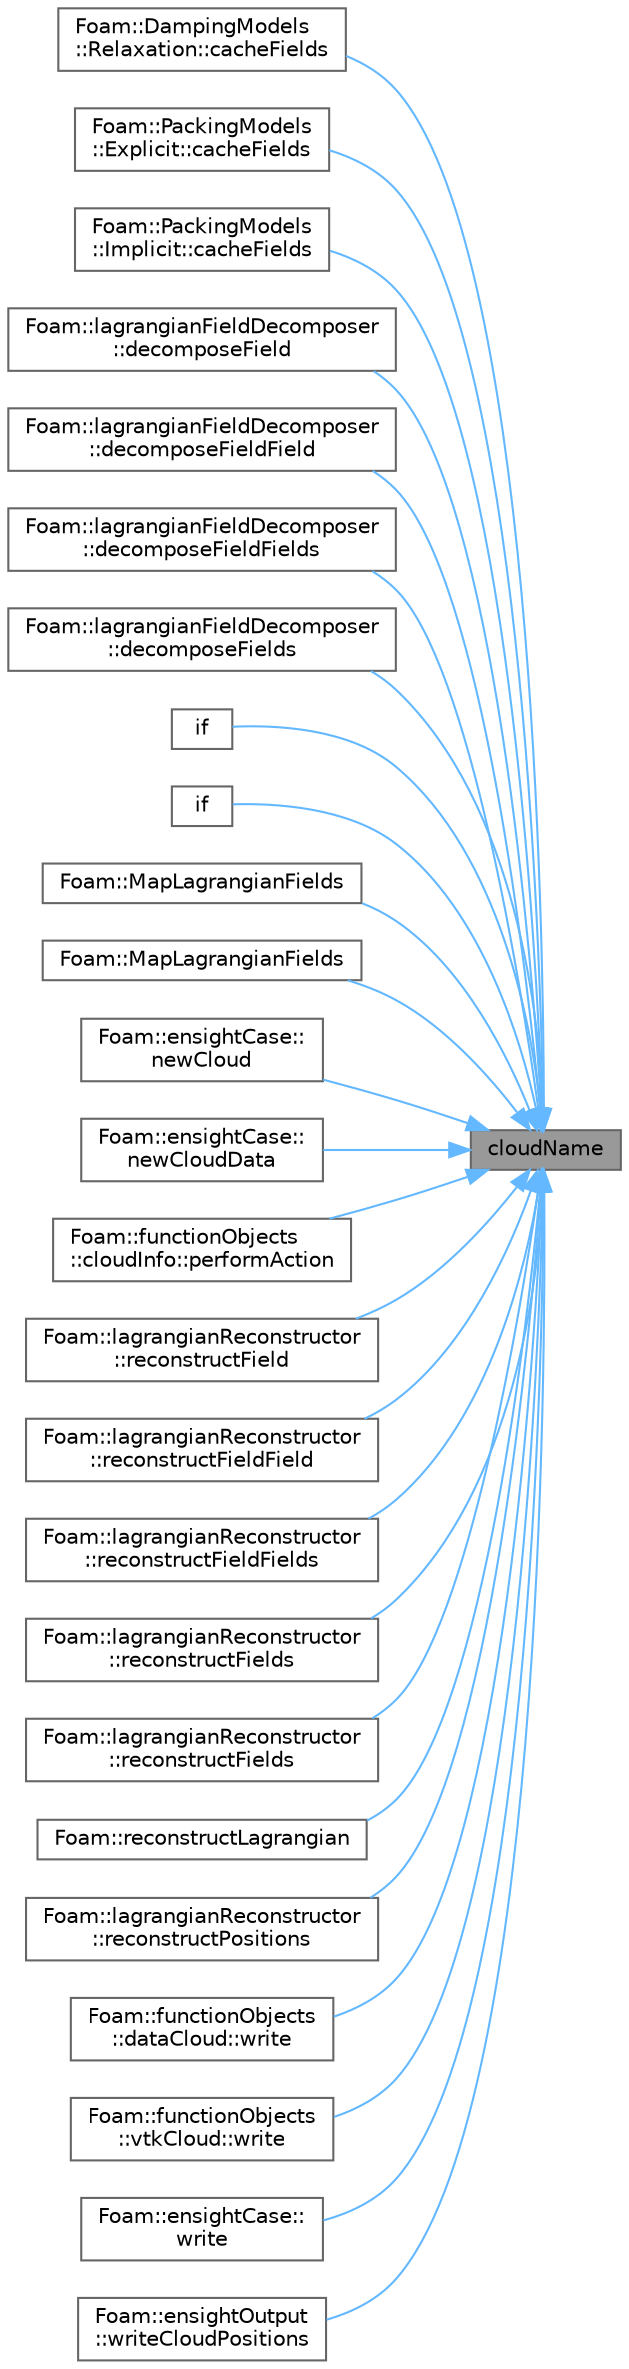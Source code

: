digraph "cloudName"
{
 // LATEX_PDF_SIZE
  bgcolor="transparent";
  edge [fontname=Helvetica,fontsize=10,labelfontname=Helvetica,labelfontsize=10];
  node [fontname=Helvetica,fontsize=10,shape=box,height=0.2,width=0.4];
  rankdir="RL";
  Node1 [id="Node000001",label="cloudName",height=0.2,width=0.4,color="gray40", fillcolor="grey60", style="filled", fontcolor="black",tooltip=" "];
  Node1 -> Node2 [id="edge1_Node000001_Node000002",dir="back",color="steelblue1",style="solid",tooltip=" "];
  Node2 [id="Node000002",label="Foam::DampingModels\l::Relaxation::cacheFields",height=0.2,width=0.4,color="grey40", fillcolor="white", style="filled",URL="$classFoam_1_1DampingModels_1_1Relaxation.html#a6005414ac27ae3e0b5a783ba216c1906",tooltip=" "];
  Node1 -> Node3 [id="edge2_Node000001_Node000003",dir="back",color="steelblue1",style="solid",tooltip=" "];
  Node3 [id="Node000003",label="Foam::PackingModels\l::Explicit::cacheFields",height=0.2,width=0.4,color="grey40", fillcolor="white", style="filled",URL="$classFoam_1_1PackingModels_1_1Explicit.html#a6005414ac27ae3e0b5a783ba216c1906",tooltip=" "];
  Node1 -> Node4 [id="edge3_Node000001_Node000004",dir="back",color="steelblue1",style="solid",tooltip=" "];
  Node4 [id="Node000004",label="Foam::PackingModels\l::Implicit::cacheFields",height=0.2,width=0.4,color="grey40", fillcolor="white", style="filled",URL="$classFoam_1_1PackingModels_1_1Implicit.html#a6005414ac27ae3e0b5a783ba216c1906",tooltip=" "];
  Node1 -> Node5 [id="edge4_Node000001_Node000005",dir="back",color="steelblue1",style="solid",tooltip=" "];
  Node5 [id="Node000005",label="Foam::lagrangianFieldDecomposer\l::decomposeField",height=0.2,width=0.4,color="grey40", fillcolor="white", style="filled",URL="$classFoam_1_1lagrangianFieldDecomposer.html#a91b0ccc4a35ffa5f892ec08160c95902",tooltip=" "];
  Node1 -> Node6 [id="edge5_Node000001_Node000006",dir="back",color="steelblue1",style="solid",tooltip=" "];
  Node6 [id="Node000006",label="Foam::lagrangianFieldDecomposer\l::decomposeFieldField",height=0.2,width=0.4,color="grey40", fillcolor="white", style="filled",URL="$classFoam_1_1lagrangianFieldDecomposer.html#aa6df32966d3d3065b9192e96c910adf3",tooltip=" "];
  Node1 -> Node7 [id="edge6_Node000001_Node000007",dir="back",color="steelblue1",style="solid",tooltip=" "];
  Node7 [id="Node000007",label="Foam::lagrangianFieldDecomposer\l::decomposeFieldFields",height=0.2,width=0.4,color="grey40", fillcolor="white", style="filled",URL="$classFoam_1_1lagrangianFieldDecomposer.html#aee3f2e423f2cd71158ccebe01276a023",tooltip=" "];
  Node1 -> Node8 [id="edge7_Node000001_Node000008",dir="back",color="steelblue1",style="solid",tooltip=" "];
  Node8 [id="Node000008",label="Foam::lagrangianFieldDecomposer\l::decomposeFields",height=0.2,width=0.4,color="grey40", fillcolor="white", style="filled",URL="$classFoam_1_1lagrangianFieldDecomposer.html#aca44e65acd4d8e25300409df2c790c2d",tooltip=" "];
  Node1 -> Node9 [id="edge8_Node000001_Node000009",dir="back",color="steelblue1",style="solid",tooltip=" "];
  Node9 [id="Node000009",label="if",height=0.2,width=0.4,color="grey40", fillcolor="white", style="filled",URL="$foamToEnsight_2convertLagrangian_8H.html#a2ea68996ab7a8586ca968515b4de34c8",tooltip=" "];
  Node1 -> Node10 [id="edge9_Node000001_Node000010",dir="back",color="steelblue1",style="solid",tooltip=" "];
  Node10 [id="Node000010",label="if",height=0.2,width=0.4,color="grey40", fillcolor="white", style="filled",URL="$findCloudFields_8H.html#a5fb14cbf07de2230764d8865b005b21f",tooltip=" "];
  Node1 -> Node11 [id="edge10_Node000001_Node000011",dir="back",color="steelblue1",style="solid",tooltip=" "];
  Node11 [id="Node000011",label="Foam::MapLagrangianFields",height=0.2,width=0.4,color="grey40", fillcolor="white", style="filled",URL="$namespaceFoam.html#ae19e336c52b947d479866ce958568ce2",tooltip=" "];
  Node1 -> Node12 [id="edge11_Node000001_Node000012",dir="back",color="steelblue1",style="solid",tooltip=" "];
  Node12 [id="Node000012",label="Foam::MapLagrangianFields",height=0.2,width=0.4,color="grey40", fillcolor="white", style="filled",URL="$namespaceFoam.html#a204c811e628e69841b974dec2750092e",tooltip=" "];
  Node1 -> Node13 [id="edge12_Node000001_Node000013",dir="back",color="steelblue1",style="solid",tooltip=" "];
  Node13 [id="Node000013",label="Foam::ensightCase::\lnewCloud",height=0.2,width=0.4,color="grey40", fillcolor="white", style="filled",URL="$classFoam_1_1ensightCase.html#a12e0aa4761faf1184b38cb0de1a7c1da",tooltip=" "];
  Node1 -> Node14 [id="edge13_Node000001_Node000014",dir="back",color="steelblue1",style="solid",tooltip=" "];
  Node14 [id="Node000014",label="Foam::ensightCase::\lnewCloudData",height=0.2,width=0.4,color="grey40", fillcolor="white", style="filled",URL="$classFoam_1_1ensightCase.html#a4b499f841ad13d39d00b5ec05370c83a",tooltip=" "];
  Node1 -> Node15 [id="edge14_Node000001_Node000015",dir="back",color="steelblue1",style="solid",tooltip=" "];
  Node15 [id="Node000015",label="Foam::functionObjects\l::cloudInfo::performAction",height=0.2,width=0.4,color="grey40", fillcolor="white", style="filled",URL="$classFoam_1_1functionObjects_1_1cloudInfo.html#a2d3bd7a9a12984036f2429e1c79880cc",tooltip=" "];
  Node1 -> Node16 [id="edge15_Node000001_Node000016",dir="back",color="steelblue1",style="solid",tooltip=" "];
  Node16 [id="Node000016",label="Foam::lagrangianReconstructor\l::reconstructField",height=0.2,width=0.4,color="grey40", fillcolor="white", style="filled",URL="$classFoam_1_1lagrangianReconstructor.html#a66823afd3e0fd48e1fd176289d33d9be",tooltip=" "];
  Node1 -> Node17 [id="edge16_Node000001_Node000017",dir="back",color="steelblue1",style="solid",tooltip=" "];
  Node17 [id="Node000017",label="Foam::lagrangianReconstructor\l::reconstructFieldField",height=0.2,width=0.4,color="grey40", fillcolor="white", style="filled",URL="$classFoam_1_1lagrangianReconstructor.html#a62acc855e35f7e7256c95abbce9cc765",tooltip=" "];
  Node1 -> Node18 [id="edge17_Node000001_Node000018",dir="back",color="steelblue1",style="solid",tooltip=" "];
  Node18 [id="Node000018",label="Foam::lagrangianReconstructor\l::reconstructFieldFields",height=0.2,width=0.4,color="grey40", fillcolor="white", style="filled",URL="$classFoam_1_1lagrangianReconstructor.html#aa743644ee398833a89ba4951b4941e19",tooltip=" "];
  Node1 -> Node19 [id="edge18_Node000001_Node000019",dir="back",color="steelblue1",style="solid",tooltip=" "];
  Node19 [id="Node000019",label="Foam::lagrangianReconstructor\l::reconstructFields",height=0.2,width=0.4,color="grey40", fillcolor="white", style="filled",URL="$classFoam_1_1lagrangianReconstructor.html#a2f966b5c1f3b426592d0ec9092865ff3",tooltip=" "];
  Node1 -> Node20 [id="edge19_Node000001_Node000020",dir="back",color="steelblue1",style="solid",tooltip=" "];
  Node20 [id="Node000020",label="Foam::lagrangianReconstructor\l::reconstructFields",height=0.2,width=0.4,color="grey40", fillcolor="white", style="filled",URL="$classFoam_1_1lagrangianReconstructor.html#aa663d200b60d3d49d25bb0af8d6a31c1",tooltip=" "];
  Node1 -> Node21 [id="edge20_Node000001_Node000021",dir="back",color="steelblue1",style="solid",tooltip=" "];
  Node21 [id="Node000021",label="Foam::reconstructLagrangian",height=0.2,width=0.4,color="grey40", fillcolor="white", style="filled",URL="$namespaceFoam.html#a4aef171e041a34170ac7f56d50aa8e26",tooltip=" "];
  Node1 -> Node22 [id="edge21_Node000001_Node000022",dir="back",color="steelblue1",style="solid",tooltip=" "];
  Node22 [id="Node000022",label="Foam::lagrangianReconstructor\l::reconstructPositions",height=0.2,width=0.4,color="grey40", fillcolor="white", style="filled",URL="$classFoam_1_1lagrangianReconstructor.html#a6673e4f0fe67c84e7888a33f47bc8e92",tooltip=" "];
  Node1 -> Node23 [id="edge22_Node000001_Node000023",dir="back",color="steelblue1",style="solid",tooltip=" "];
  Node23 [id="Node000023",label="Foam::functionObjects\l::dataCloud::write",height=0.2,width=0.4,color="grey40", fillcolor="white", style="filled",URL="$classFoam_1_1functionObjects_1_1dataCloud.html#ae8f6374e29a250261b3979bbd6e5cb40",tooltip=" "];
  Node1 -> Node24 [id="edge23_Node000001_Node000024",dir="back",color="steelblue1",style="solid",tooltip=" "];
  Node24 [id="Node000024",label="Foam::functionObjects\l::vtkCloud::write",height=0.2,width=0.4,color="grey40", fillcolor="white", style="filled",URL="$classFoam_1_1functionObjects_1_1vtkCloud.html#ae8f6374e29a250261b3979bbd6e5cb40",tooltip=" "];
  Node1 -> Node25 [id="edge24_Node000001_Node000025",dir="back",color="steelblue1",style="solid",tooltip=" "];
  Node25 [id="Node000025",label="Foam::ensightCase::\lwrite",height=0.2,width=0.4,color="grey40", fillcolor="white", style="filled",URL="$classFoam_1_1ensightCase.html#a359617ae7b78900e2591e3eb5421951f",tooltip=" "];
  Node1 -> Node26 [id="edge25_Node000001_Node000026",dir="back",color="steelblue1",style="solid",tooltip=" "];
  Node26 [id="Node000026",label="Foam::ensightOutput\l::writeCloudPositions",height=0.2,width=0.4,color="grey40", fillcolor="white", style="filled",URL="$namespaceFoam_1_1ensightOutput.html#ac39fe0659645bb62082cbbc918b0c8cf",tooltip=" "];
}
